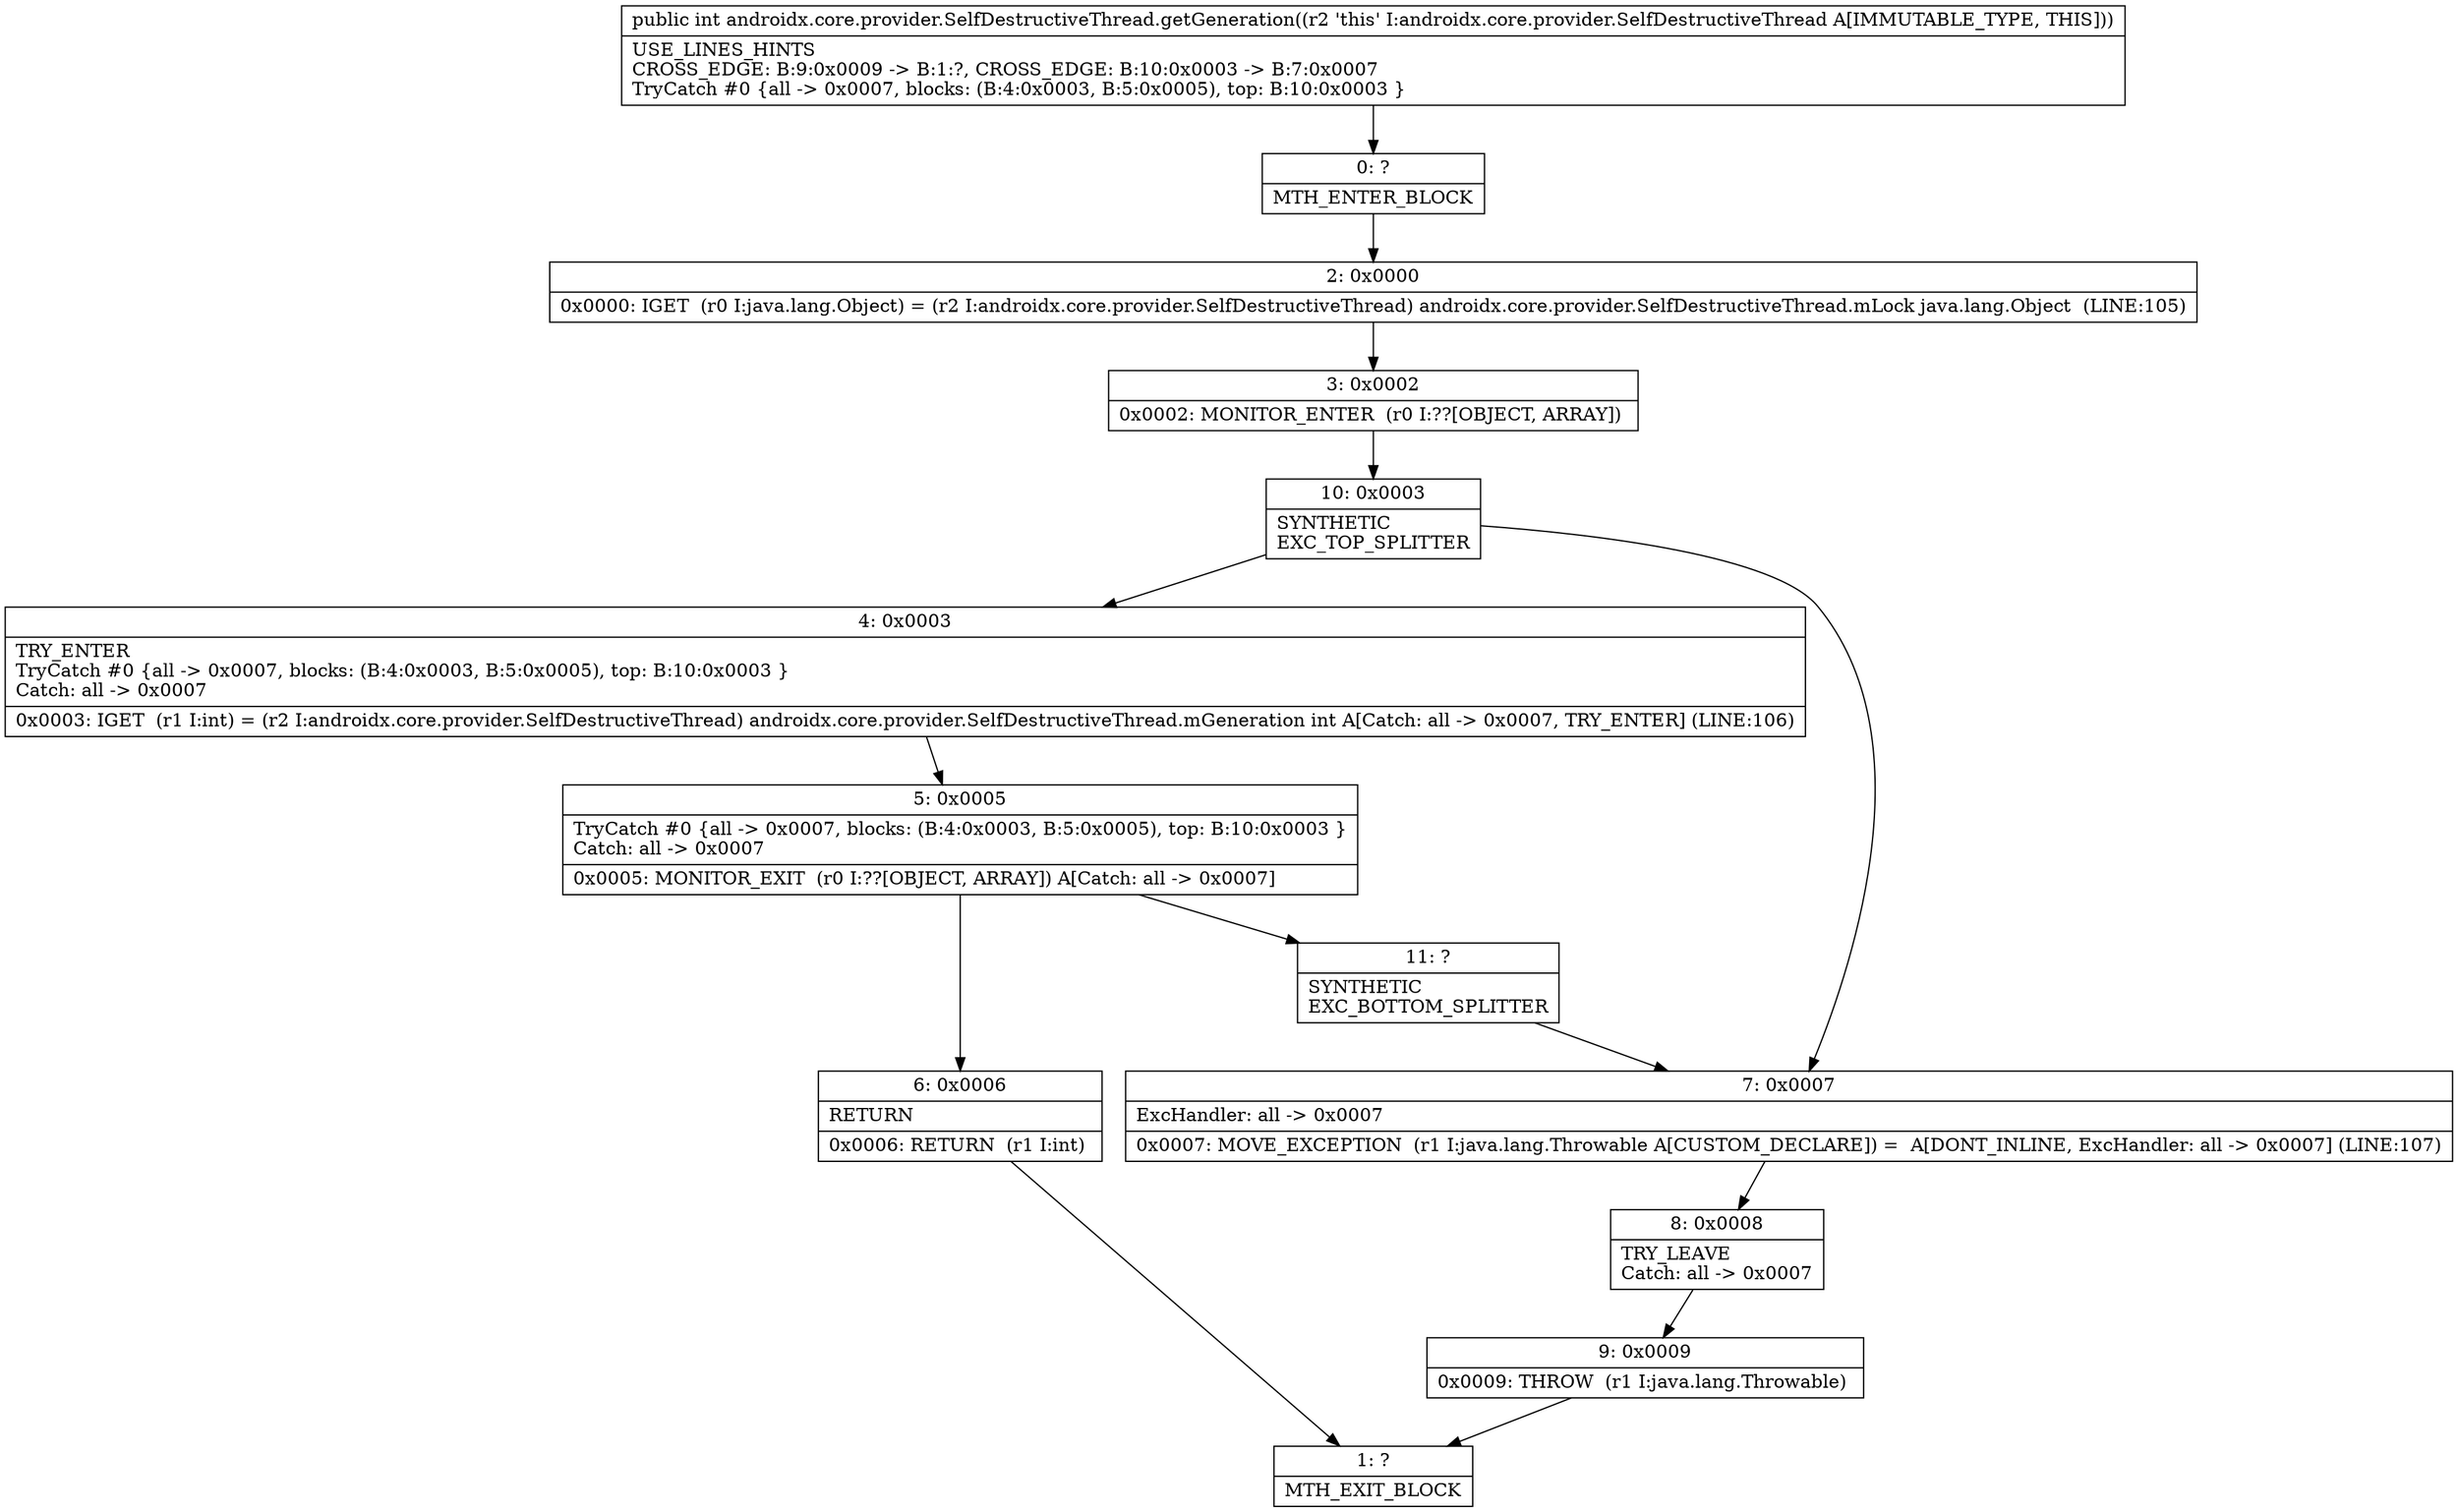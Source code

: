 digraph "CFG forandroidx.core.provider.SelfDestructiveThread.getGeneration()I" {
Node_0 [shape=record,label="{0\:\ ?|MTH_ENTER_BLOCK\l}"];
Node_2 [shape=record,label="{2\:\ 0x0000|0x0000: IGET  (r0 I:java.lang.Object) = (r2 I:androidx.core.provider.SelfDestructiveThread) androidx.core.provider.SelfDestructiveThread.mLock java.lang.Object  (LINE:105)\l}"];
Node_3 [shape=record,label="{3\:\ 0x0002|0x0002: MONITOR_ENTER  (r0 I:??[OBJECT, ARRAY]) \l}"];
Node_10 [shape=record,label="{10\:\ 0x0003|SYNTHETIC\lEXC_TOP_SPLITTER\l}"];
Node_4 [shape=record,label="{4\:\ 0x0003|TRY_ENTER\lTryCatch #0 \{all \-\> 0x0007, blocks: (B:4:0x0003, B:5:0x0005), top: B:10:0x0003 \}\lCatch: all \-\> 0x0007\l|0x0003: IGET  (r1 I:int) = (r2 I:androidx.core.provider.SelfDestructiveThread) androidx.core.provider.SelfDestructiveThread.mGeneration int A[Catch: all \-\> 0x0007, TRY_ENTER] (LINE:106)\l}"];
Node_5 [shape=record,label="{5\:\ 0x0005|TryCatch #0 \{all \-\> 0x0007, blocks: (B:4:0x0003, B:5:0x0005), top: B:10:0x0003 \}\lCatch: all \-\> 0x0007\l|0x0005: MONITOR_EXIT  (r0 I:??[OBJECT, ARRAY]) A[Catch: all \-\> 0x0007]\l}"];
Node_6 [shape=record,label="{6\:\ 0x0006|RETURN\l|0x0006: RETURN  (r1 I:int) \l}"];
Node_1 [shape=record,label="{1\:\ ?|MTH_EXIT_BLOCK\l}"];
Node_11 [shape=record,label="{11\:\ ?|SYNTHETIC\lEXC_BOTTOM_SPLITTER\l}"];
Node_7 [shape=record,label="{7\:\ 0x0007|ExcHandler: all \-\> 0x0007\l|0x0007: MOVE_EXCEPTION  (r1 I:java.lang.Throwable A[CUSTOM_DECLARE]) =  A[DONT_INLINE, ExcHandler: all \-\> 0x0007] (LINE:107)\l}"];
Node_8 [shape=record,label="{8\:\ 0x0008|TRY_LEAVE\lCatch: all \-\> 0x0007\l}"];
Node_9 [shape=record,label="{9\:\ 0x0009|0x0009: THROW  (r1 I:java.lang.Throwable) \l}"];
MethodNode[shape=record,label="{public int androidx.core.provider.SelfDestructiveThread.getGeneration((r2 'this' I:androidx.core.provider.SelfDestructiveThread A[IMMUTABLE_TYPE, THIS]))  | USE_LINES_HINTS\lCROSS_EDGE: B:9:0x0009 \-\> B:1:?, CROSS_EDGE: B:10:0x0003 \-\> B:7:0x0007\lTryCatch #0 \{all \-\> 0x0007, blocks: (B:4:0x0003, B:5:0x0005), top: B:10:0x0003 \}\l}"];
MethodNode -> Node_0;Node_0 -> Node_2;
Node_2 -> Node_3;
Node_3 -> Node_10;
Node_10 -> Node_4;
Node_10 -> Node_7;
Node_4 -> Node_5;
Node_5 -> Node_6;
Node_5 -> Node_11;
Node_6 -> Node_1;
Node_11 -> Node_7;
Node_7 -> Node_8;
Node_8 -> Node_9;
Node_9 -> Node_1;
}

